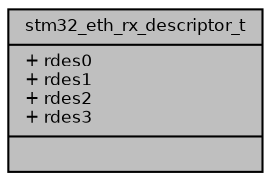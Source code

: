 digraph "stm32_eth_rx_descriptor_t"
{
  bgcolor="transparent";
  edge [fontname="Helvetica",fontsize="8",labelfontname="Helvetica",labelfontsize="8"];
  node [fontname="Helvetica",fontsize="8",shape=record];
  Node1 [label="{stm32_eth_rx_descriptor_t\n|+ rdes0\l+ rdes1\l+ rdes2\l+ rdes3\l|}",height=0.2,width=0.4,color="black", fillcolor="grey75", style="filled", fontcolor="black"];
}
